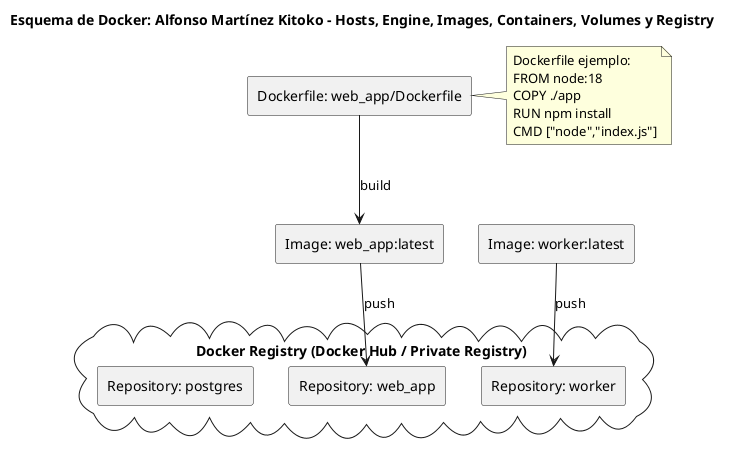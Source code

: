@startuml AMK_docker_architecture

title Esquema de Docker: Alfonso Martínez Kitoko - Hosts, Engine, Images, Containers, Volumes y Registry
rectangle "Dockerfile: web_app/Dockerfile" as dockerfile
note right of dockerfile
	Dockerfile ejemplo:
	FROM node:18
	COPY ./app
	RUN npm install
	CMD ["node","index.js"]
end note
rectangle "Image: web_app:latest" as webapp
rectangle "Image: worker:latest" as worker
cloud "Docker Registry (Docker Hub / Private Registry)" {
	rectangle "Repository: web_app" as repoWebapp
	rectangle "Repository: worker" as repoWorker
	rectangle "Repository: postgres" as repoPostgres
}
dockerfile -down-> webapp: build
webapp -down-> repoWebapp: push
worker -down-> repoWorker: push

@enduml